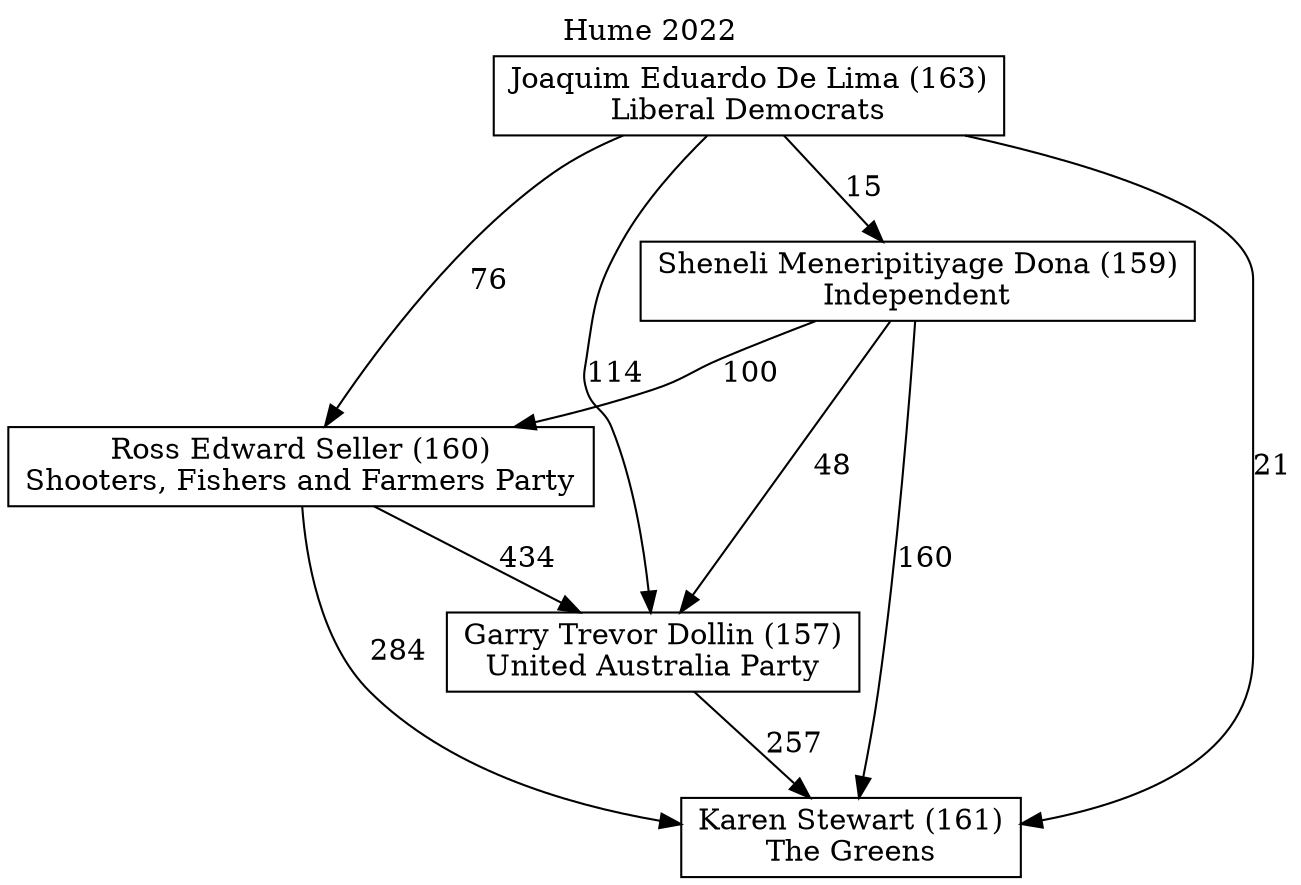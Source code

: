 // House preference flow
digraph "Karen Stewart (161)_Hume_2022" {
	graph [label="Hume 2022" labelloc=t mclimit=10]
	node [shape=box]
	"Ross Edward Seller (160)" [label="Ross Edward Seller (160)
Shooters, Fishers and Farmers Party"]
	"Sheneli Meneripitiyage Dona (159)" [label="Sheneli Meneripitiyage Dona (159)
Independent"]
	"Joaquim Eduardo De Lima (163)" [label="Joaquim Eduardo De Lima (163)
Liberal Democrats"]
	"Garry Trevor Dollin (157)" [label="Garry Trevor Dollin (157)
United Australia Party"]
	"Karen Stewart (161)" [label="Karen Stewart (161)
The Greens"]
	"Ross Edward Seller (160)" -> "Garry Trevor Dollin (157)" [label=434]
	"Sheneli Meneripitiyage Dona (159)" -> "Ross Edward Seller (160)" [label=100]
	"Joaquim Eduardo De Lima (163)" -> "Garry Trevor Dollin (157)" [label=114]
	"Joaquim Eduardo De Lima (163)" -> "Sheneli Meneripitiyage Dona (159)" [label=15]
	"Ross Edward Seller (160)" -> "Karen Stewart (161)" [label=284]
	"Joaquim Eduardo De Lima (163)" -> "Karen Stewart (161)" [label=21]
	"Garry Trevor Dollin (157)" -> "Karen Stewart (161)" [label=257]
	"Joaquim Eduardo De Lima (163)" -> "Ross Edward Seller (160)" [label=76]
	"Sheneli Meneripitiyage Dona (159)" -> "Garry Trevor Dollin (157)" [label=48]
	"Sheneli Meneripitiyage Dona (159)" -> "Karen Stewart (161)" [label=160]
}
